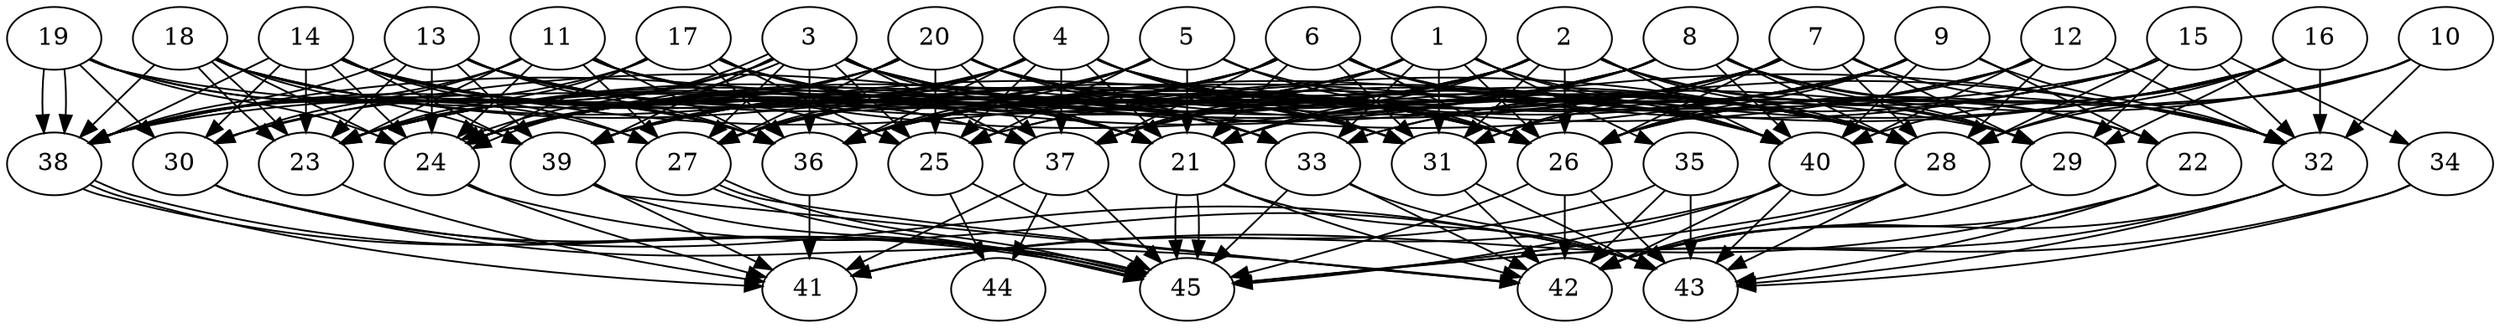 // DAG automatically generated by daggen at Thu Oct  3 14:07:25 2019
// ./daggen --dot -n 45 --ccr 0.5 --fat 0.7 --regular 0.5 --density 0.9 --mindata 5242880 --maxdata 52428800 
digraph G {
  1 [size="98234368", alpha="0.06", expect_size="49117184"] 
  1 -> 23 [size ="49117184"]
  1 -> 24 [size ="49117184"]
  1 -> 26 [size ="49117184"]
  1 -> 27 [size ="49117184"]
  1 -> 28 [size ="49117184"]
  1 -> 31 [size ="49117184"]
  1 -> 33 [size ="49117184"]
  1 -> 35 [size ="49117184"]
  1 -> 37 [size ="49117184"]
  1 -> 40 [size ="49117184"]
  2 [size="96602112", alpha="0.05", expect_size="48301056"] 
  2 -> 21 [size ="48301056"]
  2 -> 22 [size ="48301056"]
  2 -> 23 [size ="48301056"]
  2 -> 24 [size ="48301056"]
  2 -> 26 [size ="48301056"]
  2 -> 27 [size ="48301056"]
  2 -> 28 [size ="48301056"]
  2 -> 29 [size ="48301056"]
  2 -> 31 [size ="48301056"]
  2 -> 36 [size ="48301056"]
  2 -> 37 [size ="48301056"]
  2 -> 40 [size ="48301056"]
  3 [size="12593152", alpha="0.03", expect_size="6296576"] 
  3 -> 21 [size ="6296576"]
  3 -> 23 [size ="6296576"]
  3 -> 24 [size ="6296576"]
  3 -> 24 [size ="6296576"]
  3 -> 25 [size ="6296576"]
  3 -> 26 [size ="6296576"]
  3 -> 27 [size ="6296576"]
  3 -> 28 [size ="6296576"]
  3 -> 31 [size ="6296576"]
  3 -> 32 [size ="6296576"]
  3 -> 36 [size ="6296576"]
  3 -> 37 [size ="6296576"]
  3 -> 38 [size ="6296576"]
  3 -> 39 [size ="6296576"]
  4 [size="69216256", alpha="0.20", expect_size="34608128"] 
  4 -> 21 [size ="34608128"]
  4 -> 24 [size ="34608128"]
  4 -> 25 [size ="34608128"]
  4 -> 26 [size ="34608128"]
  4 -> 27 [size ="34608128"]
  4 -> 28 [size ="34608128"]
  4 -> 31 [size ="34608128"]
  4 -> 36 [size ="34608128"]
  4 -> 37 [size ="34608128"]
  4 -> 38 [size ="34608128"]
  4 -> 39 [size ="34608128"]
  4 -> 40 [size ="34608128"]
  5 [size="95932416", alpha="0.03", expect_size="47966208"] 
  5 -> 21 [size ="47966208"]
  5 -> 24 [size ="47966208"]
  5 -> 25 [size ="47966208"]
  5 -> 26 [size ="47966208"]
  5 -> 27 [size ="47966208"]
  5 -> 36 [size ="47966208"]
  5 -> 40 [size ="47966208"]
  6 [size="49170432", alpha="0.01", expect_size="24585216"] 
  6 -> 21 [size ="24585216"]
  6 -> 23 [size ="24585216"]
  6 -> 24 [size ="24585216"]
  6 -> 26 [size ="24585216"]
  6 -> 28 [size ="24585216"]
  6 -> 29 [size ="24585216"]
  6 -> 31 [size ="24585216"]
  6 -> 36 [size ="24585216"]
  6 -> 37 [size ="24585216"]
  6 -> 39 [size ="24585216"]
  6 -> 40 [size ="24585216"]
  7 [size="83542016", alpha="0.09", expect_size="41771008"] 
  7 -> 21 [size ="41771008"]
  7 -> 24 [size ="41771008"]
  7 -> 26 [size ="41771008"]
  7 -> 28 [size ="41771008"]
  7 -> 29 [size ="41771008"]
  7 -> 31 [size ="41771008"]
  7 -> 32 [size ="41771008"]
  7 -> 36 [size ="41771008"]
  7 -> 39 [size ="41771008"]
  8 [size="53544960", alpha="0.15", expect_size="26772480"] 
  8 -> 21 [size ="26772480"]
  8 -> 22 [size ="26772480"]
  8 -> 23 [size ="26772480"]
  8 -> 24 [size ="26772480"]
  8 -> 28 [size ="26772480"]
  8 -> 29 [size ="26772480"]
  8 -> 32 [size ="26772480"]
  8 -> 37 [size ="26772480"]
  8 -> 38 [size ="26772480"]
  8 -> 40 [size ="26772480"]
  9 [size="21047296", alpha="0.08", expect_size="10523648"] 
  9 -> 21 [size ="10523648"]
  9 -> 22 [size ="10523648"]
  9 -> 26 [size ="10523648"]
  9 -> 27 [size ="10523648"]
  9 -> 30 [size ="10523648"]
  9 -> 31 [size ="10523648"]
  9 -> 32 [size ="10523648"]
  9 -> 36 [size ="10523648"]
  9 -> 40 [size ="10523648"]
  10 [size="98193408", alpha="0.07", expect_size="49096704"] 
  10 -> 26 [size ="49096704"]
  10 -> 28 [size ="49096704"]
  10 -> 32 [size ="49096704"]
  10 -> 33 [size ="49096704"]
  11 [size="21422080", alpha="0.02", expect_size="10711040"] 
  11 -> 21 [size ="10711040"]
  11 -> 23 [size ="10711040"]
  11 -> 24 [size ="10711040"]
  11 -> 26 [size ="10711040"]
  11 -> 27 [size ="10711040"]
  11 -> 30 [size ="10711040"]
  11 -> 32 [size ="10711040"]
  11 -> 36 [size ="10711040"]
  11 -> 38 [size ="10711040"]
  11 -> 40 [size ="10711040"]
  12 [size="48224256", alpha="0.02", expect_size="24112128"] 
  12 -> 25 [size ="24112128"]
  12 -> 26 [size ="24112128"]
  12 -> 28 [size ="24112128"]
  12 -> 32 [size ="24112128"]
  12 -> 39 [size ="24112128"]
  12 -> 40 [size ="24112128"]
  13 [size="71548928", alpha="0.18", expect_size="35774464"] 
  13 -> 23 [size ="35774464"]
  13 -> 24 [size ="35774464"]
  13 -> 25 [size ="35774464"]
  13 -> 26 [size ="35774464"]
  13 -> 33 [size ="35774464"]
  13 -> 36 [size ="35774464"]
  13 -> 37 [size ="35774464"]
  13 -> 38 [size ="35774464"]
  13 -> 39 [size ="35774464"]
  14 [size="86839296", alpha="0.18", expect_size="43419648"] 
  14 -> 21 [size ="43419648"]
  14 -> 23 [size ="43419648"]
  14 -> 24 [size ="43419648"]
  14 -> 27 [size ="43419648"]
  14 -> 28 [size ="43419648"]
  14 -> 30 [size ="43419648"]
  14 -> 33 [size ="43419648"]
  14 -> 36 [size ="43419648"]
  14 -> 37 [size ="43419648"]
  14 -> 38 [size ="43419648"]
  14 -> 39 [size ="43419648"]
  15 [size="84578304", alpha="0.18", expect_size="42289152"] 
  15 -> 28 [size ="42289152"]
  15 -> 29 [size ="42289152"]
  15 -> 32 [size ="42289152"]
  15 -> 33 [size ="42289152"]
  15 -> 34 [size ="42289152"]
  15 -> 36 [size ="42289152"]
  15 -> 37 [size ="42289152"]
  15 -> 38 [size ="42289152"]
  16 [size="96823296", alpha="0.09", expect_size="48411648"] 
  16 -> 25 [size ="48411648"]
  16 -> 26 [size ="48411648"]
  16 -> 28 [size ="48411648"]
  16 -> 29 [size ="48411648"]
  16 -> 32 [size ="48411648"]
  16 -> 36 [size ="48411648"]
  16 -> 40 [size ="48411648"]
  17 [size="100061184", alpha="0.07", expect_size="50030592"] 
  17 -> 21 [size ="50030592"]
  17 -> 23 [size ="50030592"]
  17 -> 24 [size ="50030592"]
  17 -> 25 [size ="50030592"]
  17 -> 26 [size ="50030592"]
  17 -> 28 [size ="50030592"]
  17 -> 36 [size ="50030592"]
  17 -> 38 [size ="50030592"]
  18 [size="49477632", alpha="0.06", expect_size="24738816"] 
  18 -> 23 [size ="24738816"]
  18 -> 23 [size ="24738816"]
  18 -> 24 [size ="24738816"]
  18 -> 26 [size ="24738816"]
  18 -> 31 [size ="24738816"]
  18 -> 36 [size ="24738816"]
  18 -> 38 [size ="24738816"]
  18 -> 39 [size ="24738816"]
  19 [size="25069568", alpha="0.11", expect_size="12534784"] 
  19 -> 24 [size ="12534784"]
  19 -> 27 [size ="12534784"]
  19 -> 29 [size ="12534784"]
  19 -> 30 [size ="12534784"]
  19 -> 36 [size ="12534784"]
  19 -> 38 [size ="12534784"]
  19 -> 38 [size ="12534784"]
  20 [size="60751872", alpha="0.15", expect_size="30375936"] 
  20 -> 24 [size ="30375936"]
  20 -> 25 [size ="30375936"]
  20 -> 26 [size ="30375936"]
  20 -> 27 [size ="30375936"]
  20 -> 28 [size ="30375936"]
  20 -> 30 [size ="30375936"]
  20 -> 31 [size ="30375936"]
  20 -> 33 [size ="30375936"]
  20 -> 37 [size ="30375936"]
  20 -> 38 [size ="30375936"]
  21 [size="95641600", alpha="0.17", expect_size="47820800"] 
  21 -> 42 [size ="47820800"]
  21 -> 43 [size ="47820800"]
  21 -> 45 [size ="47820800"]
  21 -> 45 [size ="47820800"]
  22 [size="103571456", alpha="0.18", expect_size="51785728"] 
  22 -> 41 [size ="51785728"]
  22 -> 42 [size ="51785728"]
  22 -> 43 [size ="51785728"]
  23 [size="18356224", alpha="0.19", expect_size="9178112"] 
  23 -> 41 [size ="9178112"]
  24 [size="104001536", alpha="0.13", expect_size="52000768"] 
  24 -> 41 [size ="52000768"]
  24 -> 43 [size ="52000768"]
  25 [size="92710912", alpha="0.04", expect_size="46355456"] 
  25 -> 44 [size ="46355456"]
  25 -> 45 [size ="46355456"]
  26 [size="82067456", alpha="0.04", expect_size="41033728"] 
  26 -> 42 [size ="41033728"]
  26 -> 43 [size ="41033728"]
  26 -> 45 [size ="41033728"]
  27 [size="32012288", alpha="0.20", expect_size="16006144"] 
  27 -> 42 [size ="16006144"]
  27 -> 45 [size ="16006144"]
  27 -> 45 [size ="16006144"]
  28 [size="64077824", alpha="0.04", expect_size="32038912"] 
  28 -> 42 [size ="32038912"]
  28 -> 43 [size ="32038912"]
  28 -> 45 [size ="32038912"]
  29 [size="93032448", alpha="0.11", expect_size="46516224"] 
  29 -> 42 [size ="46516224"]
  30 [size="48627712", alpha="0.17", expect_size="24313856"] 
  30 -> 42 [size ="24313856"]
  30 -> 43 [size ="24313856"]
  30 -> 45 [size ="24313856"]
  31 [size="22689792", alpha="0.04", expect_size="11344896"] 
  31 -> 42 [size ="11344896"]
  31 -> 43 [size ="11344896"]
  32 [size="102969344", alpha="0.00", expect_size="51484672"] 
  32 -> 42 [size ="51484672"]
  32 -> 43 [size ="51484672"]
  32 -> 45 [size ="51484672"]
  33 [size="92467200", alpha="0.09", expect_size="46233600"] 
  33 -> 42 [size ="46233600"]
  33 -> 43 [size ="46233600"]
  33 -> 45 [size ="46233600"]
  34 [size="87666688", alpha="0.14", expect_size="43833344"] 
  34 -> 43 [size ="43833344"]
  34 -> 45 [size ="43833344"]
  35 [size="52922368", alpha="0.14", expect_size="26461184"] 
  35 -> 41 [size ="26461184"]
  35 -> 42 [size ="26461184"]
  35 -> 43 [size ="26461184"]
  36 [size="73687040", alpha="0.13", expect_size="36843520"] 
  36 -> 41 [size ="36843520"]
  37 [size="94273536", alpha="0.11", expect_size="47136768"] 
  37 -> 41 [size ="47136768"]
  37 -> 44 [size ="47136768"]
  37 -> 45 [size ="47136768"]
  38 [size="93368320", alpha="0.17", expect_size="46684160"] 
  38 -> 41 [size ="46684160"]
  38 -> 45 [size ="46684160"]
  38 -> 45 [size ="46684160"]
  39 [size="19658752", alpha="0.06", expect_size="9829376"] 
  39 -> 41 [size ="9829376"]
  39 -> 42 [size ="9829376"]
  39 -> 45 [size ="9829376"]
  40 [size="72450048", alpha="0.06", expect_size="36225024"] 
  40 -> 41 [size ="36225024"]
  40 -> 42 [size ="36225024"]
  40 -> 43 [size ="36225024"]
  40 -> 45 [size ="36225024"]
  41 [size="56336384", alpha="0.04", expect_size="28168192"] 
  42 [size="76625920", alpha="0.01", expect_size="38312960"] 
  43 [size="76687360", alpha="0.01", expect_size="38343680"] 
  44 [size="23212032", alpha="0.20", expect_size="11606016"] 
  45 [size="86925312", alpha="0.16", expect_size="43462656"] 
}
